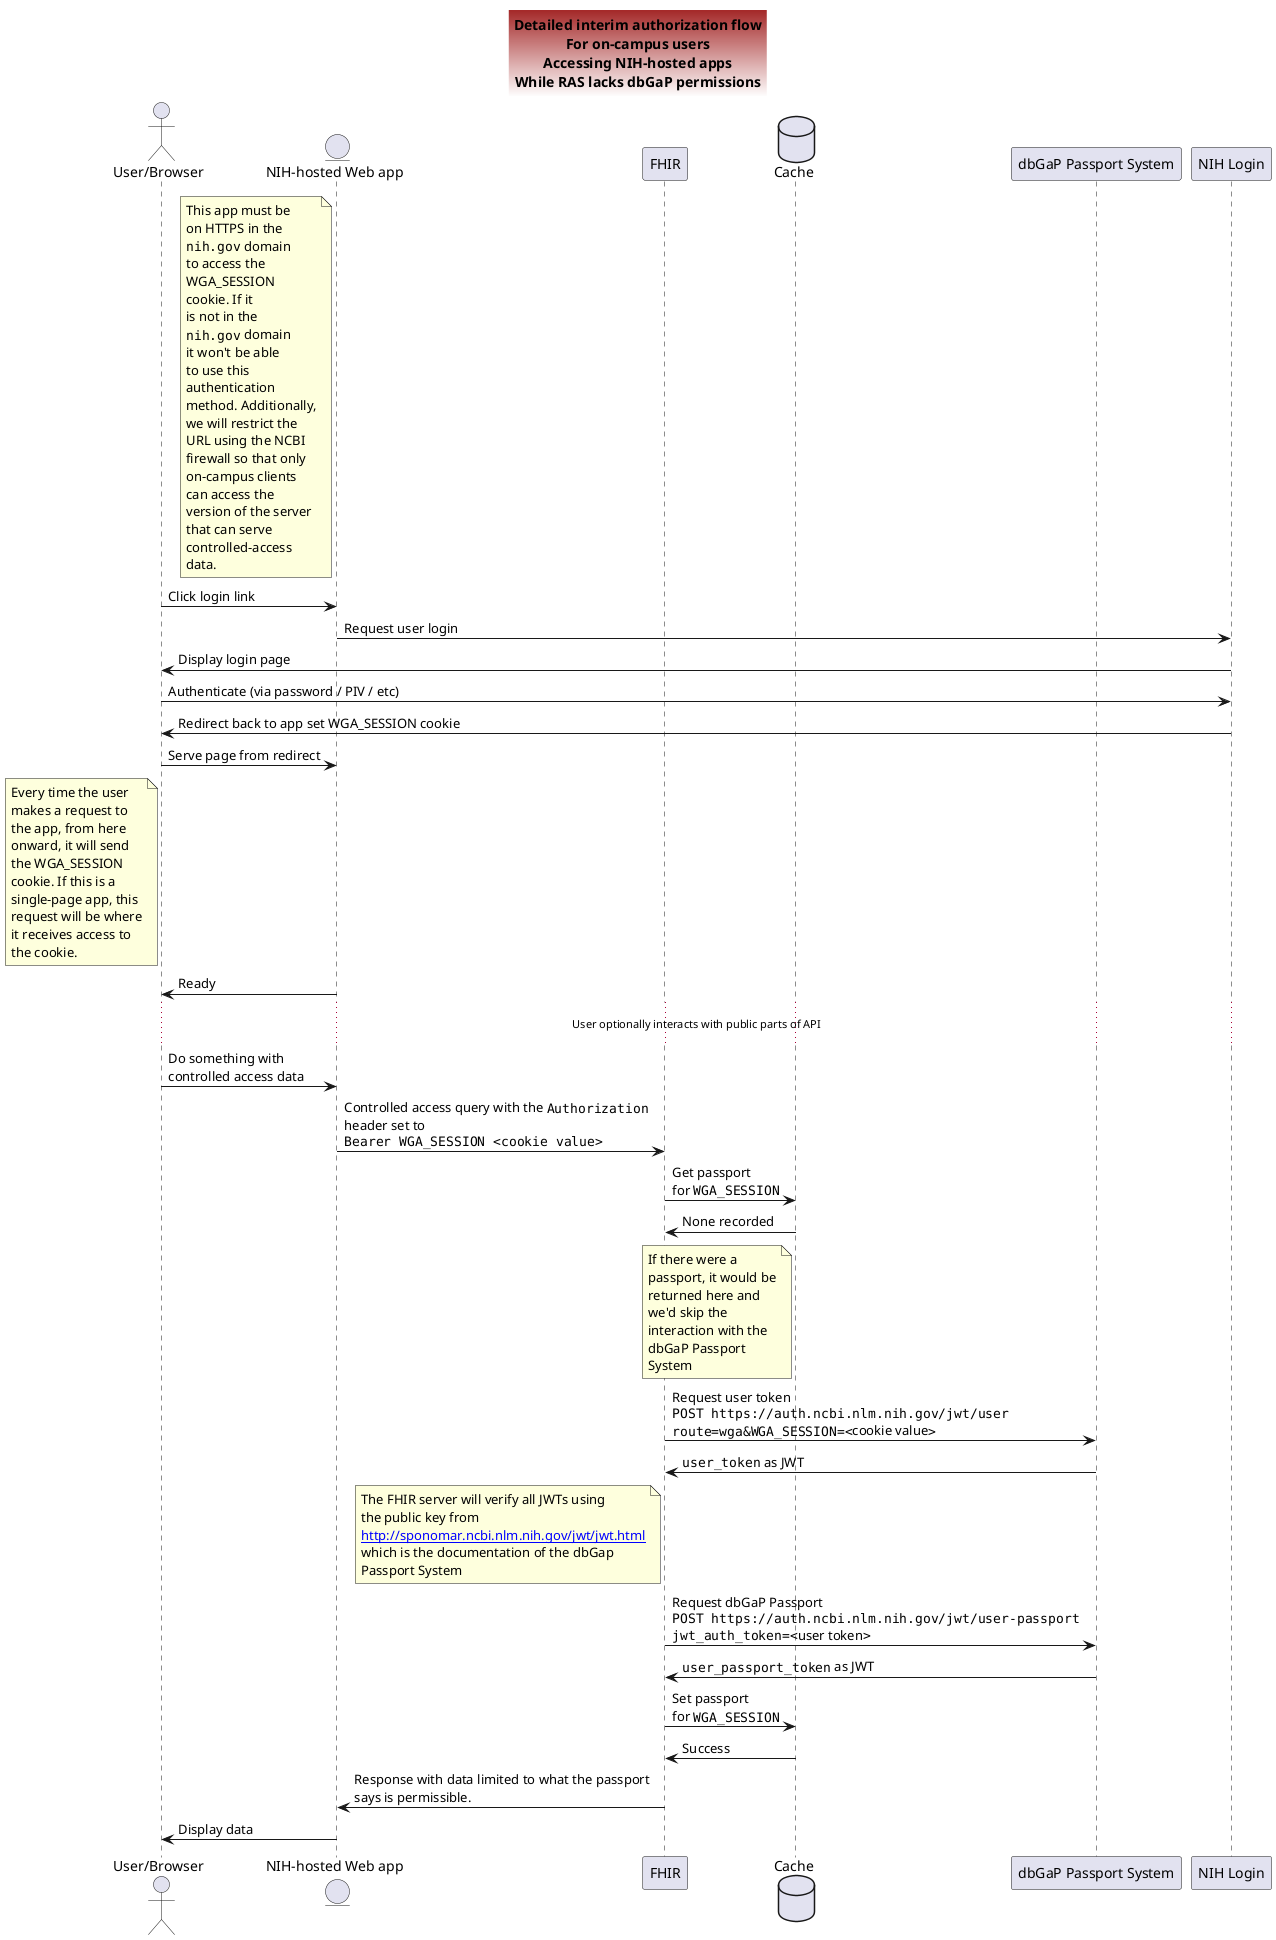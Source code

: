 @startuml "wga_session_flow"
''''''''''''''''''
'This is a proposed interim flow to use while we wait for full authorization solutions to come online
'
'It uses authentication to do authorization but is limited to users in the nih domain, so it should be OK as a
'temporary measure.
''''''''''''''''''
skinparam titleBackgroundColor Brown-White
skinparam titleBorderThickness 1

title
Detailed interim authorization flow
For on-campus users
Accessing NIH-hosted apps
While RAS lacks dbGaP permissions
end title


actor "User/Browser" as User
entity "NIH-hosted Web app" as App
participant "FHIR" as Fhir
database "Cache" as Cache
participant "dbGaP Passport System" as dbGap
participant "NIH Login" as NihLogin

note left of App
This app must be
on HTTPS in the
""nih.gov"" domain
to access the
WGA_SESSION
cookie. If it
is not in the
""nih.gov"" domain
it won't be able
to use this
authentication
method. Additionally,
we will restrict the
URL using the NCBI
firewall so that only
on-campus clients
can access the
version of the server
that can serve
controlled-access
data.
end note

User -> App : Click login link
App -> NihLogin : Request user login
NihLogin -> User: Display login page
User -> NihLogin: Authenticate (via password / PIV / etc)
NihLogin -> User: Redirect back to app set WGA_SESSION cookie
User -> App: Serve page from redirect
note left of User
Every time the user
makes a request to
the app, from here
onward, it will send
the WGA_SESSION
cookie. If this is a
single-page app, this
request will be where
it receives access to
the cookie.
end note
App -> User : Ready

... User optionally interacts with public parts of API ...

User -> App: Do something with\ncontrolled access data
App -> Fhir: Controlled access query with the ""Authorization""\nheader set to\n""Bearer WGA_SESSION <cookie value>""
Fhir -> Cache: Get passport\nfor ""WGA_SESSION""
Cache -> Fhir: None recorded
note left of Cache
If there were a
passport, it would be
returned here and
we'd skip the
interaction with the
dbGaP Passport
System
end note
Fhir -> dbGap: Request user token\n""POST https://auth.ncbi.nlm.nih.gov/jwt/user""\n""route=wga&WGA_SESSION=<""cookie value"">""
dbGap -> Fhir: ""user_token"" as JWT
note left of Fhir
The FHIR server will verify all JWTs using
the public key from
[[http://sponomar.ncbi.nlm.nih.gov/jwt/jwt.html]]
which is the documentation of the dbGap
Passport System
end note
Fhir -> dbGap: Request dbGaP Passport\n""POST https://auth.ncbi.nlm.nih.gov/jwt/user-passport""\n""jwt_auth_token=<""user token"">""
dbGap -> Fhir: ""user_passport_token"" as JWT
Fhir -> Cache: Set passport\nfor ""WGA_SESSION""
Cache -> Fhir: Success
Fhir -> App: Response with data limited to what the passport\nsays is permissible.
App -> User: Display data
@enduml
